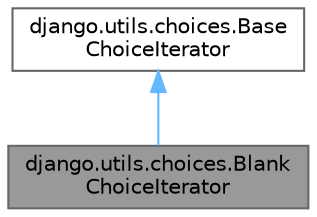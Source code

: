 digraph "django.utils.choices.BlankChoiceIterator"
{
 // LATEX_PDF_SIZE
  bgcolor="transparent";
  edge [fontname=Helvetica,fontsize=10,labelfontname=Helvetica,labelfontsize=10];
  node [fontname=Helvetica,fontsize=10,shape=box,height=0.2,width=0.4];
  Node1 [id="Node000001",label="django.utils.choices.Blank\lChoiceIterator",height=0.2,width=0.4,color="gray40", fillcolor="grey60", style="filled", fontcolor="black",tooltip=" "];
  Node2 -> Node1 [id="edge1_Node000001_Node000002",dir="back",color="steelblue1",style="solid",tooltip=" "];
  Node2 [id="Node000002",label="django.utils.choices.Base\lChoiceIterator",height=0.2,width=0.4,color="gray40", fillcolor="white", style="filled",URL="$classdjango_1_1utils_1_1choices_1_1_base_choice_iterator.html",tooltip=" "];
}
